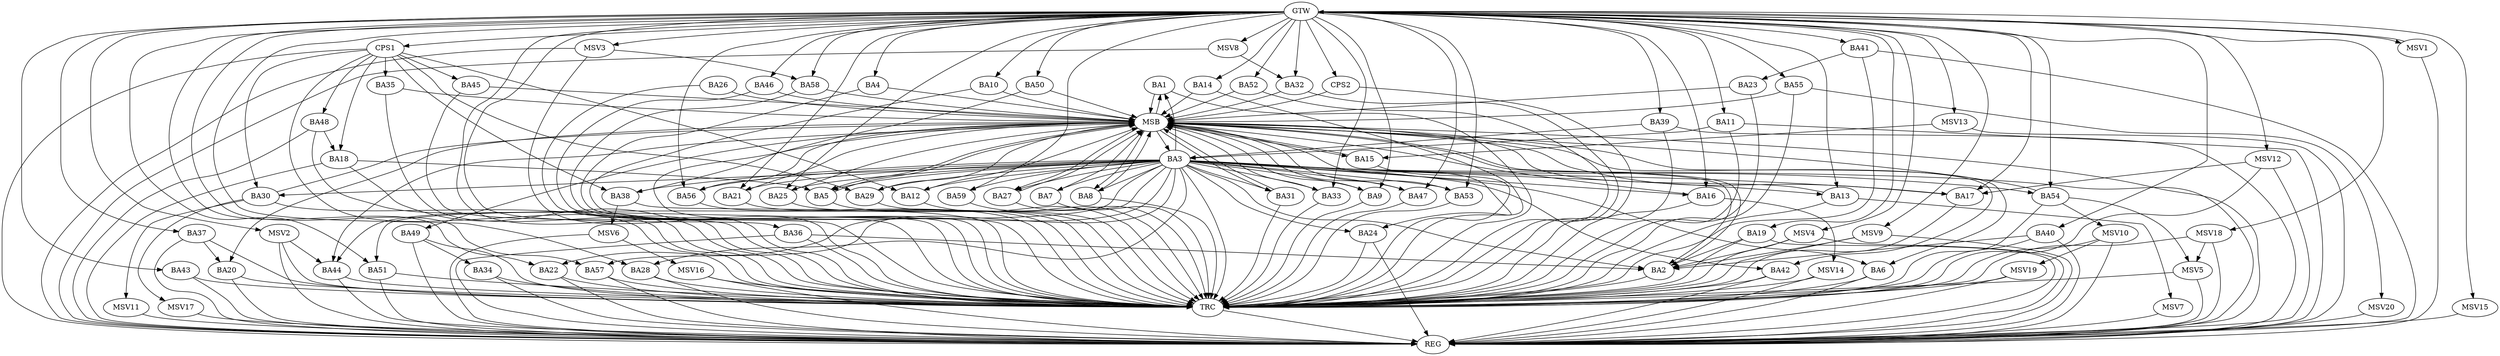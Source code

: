 strict digraph G {
  BA1 [ label="BA1" ];
  BA2 [ label="BA2" ];
  BA3 [ label="BA3" ];
  BA4 [ label="BA4" ];
  BA5 [ label="BA5" ];
  BA6 [ label="BA6" ];
  BA7 [ label="BA7" ];
  BA8 [ label="BA8" ];
  BA9 [ label="BA9" ];
  BA10 [ label="BA10" ];
  BA11 [ label="BA11" ];
  BA12 [ label="BA12" ];
  BA13 [ label="BA13" ];
  BA14 [ label="BA14" ];
  BA15 [ label="BA15" ];
  BA16 [ label="BA16" ];
  BA17 [ label="BA17" ];
  BA18 [ label="BA18" ];
  BA19 [ label="BA19" ];
  BA20 [ label="BA20" ];
  BA21 [ label="BA21" ];
  BA22 [ label="BA22" ];
  BA23 [ label="BA23" ];
  BA24 [ label="BA24" ];
  BA25 [ label="BA25" ];
  BA26 [ label="BA26" ];
  BA27 [ label="BA27" ];
  BA28 [ label="BA28" ];
  BA29 [ label="BA29" ];
  BA30 [ label="BA30" ];
  BA31 [ label="BA31" ];
  BA32 [ label="BA32" ];
  BA33 [ label="BA33" ];
  BA34 [ label="BA34" ];
  BA35 [ label="BA35" ];
  BA36 [ label="BA36" ];
  BA37 [ label="BA37" ];
  BA38 [ label="BA38" ];
  BA39 [ label="BA39" ];
  BA40 [ label="BA40" ];
  BA41 [ label="BA41" ];
  BA42 [ label="BA42" ];
  BA43 [ label="BA43" ];
  BA44 [ label="BA44" ];
  BA45 [ label="BA45" ];
  BA46 [ label="BA46" ];
  BA47 [ label="BA47" ];
  BA48 [ label="BA48" ];
  BA49 [ label="BA49" ];
  BA50 [ label="BA50" ];
  BA51 [ label="BA51" ];
  BA52 [ label="BA52" ];
  BA53 [ label="BA53" ];
  BA54 [ label="BA54" ];
  BA55 [ label="BA55" ];
  BA56 [ label="BA56" ];
  BA57 [ label="BA57" ];
  BA58 [ label="BA58" ];
  BA59 [ label="BA59" ];
  CPS1 [ label="CPS1" ];
  CPS2 [ label="CPS2" ];
  GTW [ label="GTW" ];
  REG [ label="REG" ];
  MSB [ label="MSB" ];
  TRC [ label="TRC" ];
  MSV1 [ label="MSV1" ];
  MSV2 [ label="MSV2" ];
  MSV3 [ label="MSV3" ];
  MSV4 [ label="MSV4" ];
  MSV5 [ label="MSV5" ];
  MSV6 [ label="MSV6" ];
  MSV7 [ label="MSV7" ];
  MSV8 [ label="MSV8" ];
  MSV9 [ label="MSV9" ];
  MSV10 [ label="MSV10" ];
  MSV11 [ label="MSV11" ];
  MSV12 [ label="MSV12" ];
  MSV13 [ label="MSV13" ];
  MSV14 [ label="MSV14" ];
  MSV15 [ label="MSV15" ];
  MSV16 [ label="MSV16" ];
  MSV17 [ label="MSV17" ];
  MSV18 [ label="MSV18" ];
  MSV19 [ label="MSV19" ];
  MSV20 [ label="MSV20" ];
  BA3 -> BA2;
  BA11 -> BA3;
  BA18 -> BA5;
  BA19 -> BA2;
  BA36 -> BA2;
  BA37 -> BA20;
  BA39 -> BA3;
  BA40 -> BA2;
  BA41 -> BA23;
  BA48 -> BA18;
  BA49 -> BA34;
  CPS1 -> BA38;
  CPS1 -> BA30;
  CPS1 -> BA18;
  CPS1 -> BA35;
  CPS1 -> BA12;
  CPS1 -> BA48;
  CPS1 -> BA29;
  CPS1 -> BA45;
  GTW -> BA4;
  GTW -> BA9;
  GTW -> BA10;
  GTW -> BA11;
  GTW -> BA13;
  GTW -> BA14;
  GTW -> BA16;
  GTW -> BA17;
  GTW -> BA19;
  GTW -> BA21;
  GTW -> BA22;
  GTW -> BA25;
  GTW -> BA28;
  GTW -> BA32;
  GTW -> BA33;
  GTW -> BA36;
  GTW -> BA37;
  GTW -> BA39;
  GTW -> BA40;
  GTW -> BA41;
  GTW -> BA43;
  GTW -> BA46;
  GTW -> BA47;
  GTW -> BA50;
  GTW -> BA51;
  GTW -> BA52;
  GTW -> BA53;
  GTW -> BA54;
  GTW -> BA55;
  GTW -> BA56;
  GTW -> BA57;
  GTW -> BA58;
  GTW -> BA59;
  GTW -> CPS1;
  GTW -> CPS2;
  BA3 -> REG;
  BA6 -> REG;
  BA11 -> REG;
  BA18 -> REG;
  BA19 -> REG;
  BA20 -> REG;
  BA22 -> REG;
  BA24 -> REG;
  BA28 -> REG;
  BA34 -> REG;
  BA36 -> REG;
  BA37 -> REG;
  BA39 -> REG;
  BA40 -> REG;
  BA41 -> REG;
  BA42 -> REG;
  BA43 -> REG;
  BA44 -> REG;
  BA48 -> REG;
  BA49 -> REG;
  BA51 -> REG;
  BA57 -> REG;
  CPS1 -> REG;
  BA1 -> MSB;
  MSB -> BA2;
  MSB -> REG;
  BA2 -> MSB;
  MSB -> BA1;
  BA4 -> MSB;
  BA5 -> MSB;
  BA7 -> MSB;
  BA8 -> MSB;
  MSB -> BA5;
  BA9 -> MSB;
  BA10 -> MSB;
  MSB -> BA3;
  BA12 -> MSB;
  BA13 -> MSB;
  MSB -> BA8;
  BA14 -> MSB;
  BA15 -> MSB;
  BA16 -> MSB;
  BA17 -> MSB;
  BA21 -> MSB;
  BA23 -> MSB;
  BA25 -> MSB;
  BA26 -> MSB;
  MSB -> BA15;
  BA27 -> MSB;
  BA29 -> MSB;
  BA30 -> MSB;
  MSB -> BA24;
  BA31 -> MSB;
  BA32 -> MSB;
  BA33 -> MSB;
  BA35 -> MSB;
  MSB -> BA20;
  BA38 -> MSB;
  BA45 -> MSB;
  MSB -> BA6;
  BA46 -> MSB;
  BA47 -> MSB;
  BA50 -> MSB;
  MSB -> BA42;
  BA52 -> MSB;
  BA53 -> MSB;
  MSB -> BA31;
  BA54 -> MSB;
  MSB -> BA49;
  BA55 -> MSB;
  BA56 -> MSB;
  BA58 -> MSB;
  MSB -> BA27;
  CPS2 -> MSB;
  MSB -> BA44;
  BA1 -> TRC;
  BA2 -> TRC;
  BA3 -> TRC;
  BA4 -> TRC;
  BA5 -> TRC;
  BA6 -> TRC;
  BA7 -> TRC;
  BA8 -> TRC;
  BA9 -> TRC;
  BA10 -> TRC;
  BA11 -> TRC;
  BA12 -> TRC;
  BA13 -> TRC;
  BA14 -> TRC;
  BA15 -> TRC;
  BA16 -> TRC;
  BA17 -> TRC;
  BA18 -> TRC;
  BA19 -> TRC;
  BA20 -> TRC;
  BA21 -> TRC;
  BA22 -> TRC;
  BA23 -> TRC;
  BA24 -> TRC;
  BA25 -> TRC;
  BA26 -> TRC;
  BA27 -> TRC;
  BA28 -> TRC;
  BA29 -> TRC;
  BA30 -> TRC;
  BA31 -> TRC;
  BA32 -> TRC;
  BA33 -> TRC;
  BA34 -> TRC;
  BA35 -> TRC;
  BA36 -> TRC;
  BA37 -> TRC;
  BA38 -> TRC;
  BA39 -> TRC;
  BA40 -> TRC;
  BA41 -> TRC;
  BA42 -> TRC;
  BA43 -> TRC;
  BA44 -> TRC;
  BA45 -> TRC;
  BA46 -> TRC;
  BA47 -> TRC;
  BA48 -> TRC;
  BA49 -> TRC;
  BA50 -> TRC;
  BA51 -> TRC;
  BA52 -> TRC;
  BA53 -> TRC;
  BA54 -> TRC;
  BA55 -> TRC;
  BA56 -> TRC;
  BA57 -> TRC;
  BA58 -> TRC;
  BA59 -> TRC;
  CPS1 -> TRC;
  CPS2 -> TRC;
  GTW -> TRC;
  TRC -> REG;
  BA3 -> BA27;
  BA3 -> BA16;
  BA3 -> BA57;
  BA3 -> BA25;
  BA3 -> BA30;
  BA3 -> BA51;
  BA3 -> BA7;
  BA3 -> BA28;
  BA3 -> BA5;
  BA3 -> BA53;
  BA3 -> BA54;
  BA3 -> BA44;
  BA3 -> BA8;
  BA3 -> BA17;
  BA3 -> BA24;
  BA3 -> BA1;
  BA3 -> BA22;
  BA3 -> BA29;
  BA3 -> BA59;
  BA3 -> BA47;
  BA3 -> BA56;
  BA3 -> BA42;
  BA3 -> BA33;
  BA3 -> BA38;
  BA3 -> BA12;
  BA3 -> BA21;
  BA3 -> BA13;
  BA3 -> BA6;
  BA3 -> BA9;
  BA3 -> BA31;
  MSV1 -> GTW;
  GTW -> MSV1;
  MSV1 -> REG;
  MSV2 -> BA44;
  GTW -> MSV2;
  MSV2 -> REG;
  MSV2 -> TRC;
  MSV3 -> BA58;
  GTW -> MSV3;
  MSV3 -> REG;
  MSV3 -> TRC;
  MSV4 -> BA2;
  GTW -> MSV4;
  MSV4 -> REG;
  MSV4 -> TRC;
  BA54 -> MSV5;
  MSV5 -> REG;
  MSV5 -> TRC;
  BA38 -> MSV6;
  MSV6 -> REG;
  BA13 -> MSV7;
  MSV7 -> REG;
  MSV8 -> BA32;
  GTW -> MSV8;
  MSV8 -> REG;
  MSV9 -> BA2;
  GTW -> MSV9;
  MSV9 -> REG;
  MSV9 -> TRC;
  BA54 -> MSV10;
  MSV10 -> REG;
  MSV10 -> TRC;
  BA30 -> MSV11;
  MSV11 -> REG;
  MSV12 -> BA17;
  GTW -> MSV12;
  MSV12 -> REG;
  MSV12 -> TRC;
  MSV13 -> BA15;
  GTW -> MSV13;
  MSV13 -> REG;
  BA16 -> MSV14;
  MSV14 -> REG;
  MSV14 -> TRC;
  GTW -> MSV15;
  MSV15 -> REG;
  MSV6 -> MSV16;
  MSV16 -> REG;
  MSV16 -> TRC;
  BA30 -> MSV17;
  MSV17 -> REG;
  MSV18 -> MSV5;
  GTW -> MSV18;
  MSV18 -> REG;
  MSV18 -> TRC;
  MSV10 -> MSV19;
  MSV19 -> REG;
  MSV19 -> TRC;
  BA55 -> MSV20;
  MSV20 -> REG;
}
